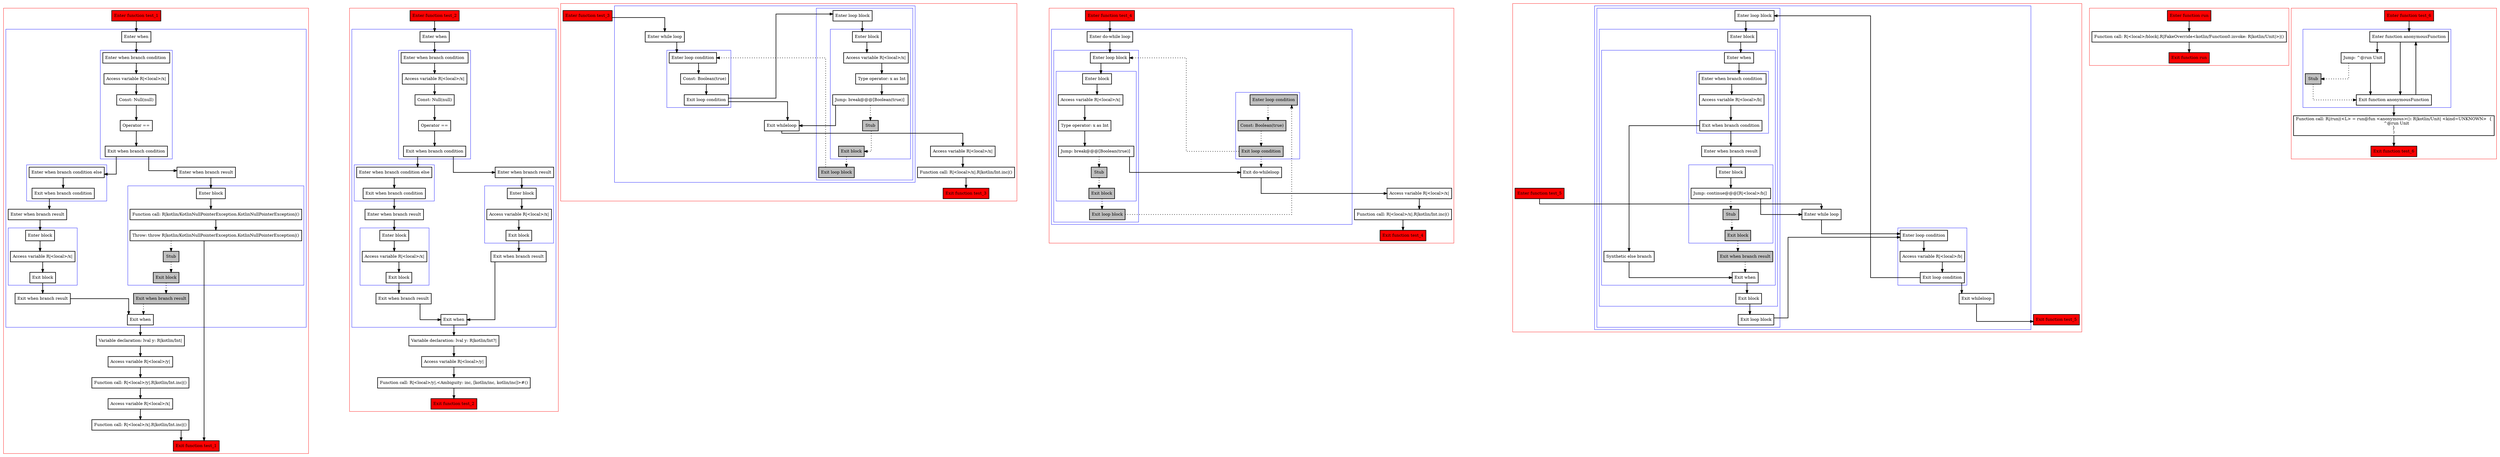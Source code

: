 digraph jumps_kt {
    graph [splines=ortho nodesep=3]
    node [shape=box penwidth=2]
    edge [penwidth=2]

    subgraph cluster_0 {
    color=red
    0 [label="Enter function test_1" style="filled" fillcolor=red];
    subgraph cluster_1 {
    color=blue
    1 [label="Enter when"];
    subgraph cluster_2 {
    color=blue
    2 [label="Enter when branch condition "];
    3 [label="Access variable R|<local>/x|"];
    4 [label="Const: Null(null)"];
    5 [label="Operator =="];
    6 [label="Exit when branch condition"];
    }
    subgraph cluster_3 {
    color=blue
    7 [label="Enter when branch condition else"];
    8 [label="Exit when branch condition"];
    }
    9 [label="Enter when branch result"];
    subgraph cluster_4 {
    color=blue
    10 [label="Enter block"];
    11 [label="Access variable R|<local>/x|"];
    12 [label="Exit block"];
    }
    13 [label="Exit when branch result"];
    14 [label="Enter when branch result"];
    subgraph cluster_5 {
    color=blue
    15 [label="Enter block"];
    16 [label="Function call: R|kotlin/KotlinNullPointerException.KotlinNullPointerException|()"];
    17 [label="Throw: throw R|kotlin/KotlinNullPointerException.KotlinNullPointerException|()"];
    18 [label="Stub" style="filled" fillcolor=gray];
    19 [label="Exit block" style="filled" fillcolor=gray];
    }
    20 [label="Exit when branch result" style="filled" fillcolor=gray];
    21 [label="Exit when"];
    }
    22 [label="Variable declaration: lval y: R|kotlin/Int|"];
    23 [label="Access variable R|<local>/y|"];
    24 [label="Function call: R|<local>/y|.R|kotlin/Int.inc|()"];
    25 [label="Access variable R|<local>/x|"];
    26 [label="Function call: R|<local>/x|.R|kotlin/Int.inc|()"];
    27 [label="Exit function test_1" style="filled" fillcolor=red];
    }

    0 -> {1};
    1 -> {2};
    2 -> {3};
    3 -> {4};
    4 -> {5};
    5 -> {6};
    6 -> {14 7};
    7 -> {8};
    8 -> {9};
    9 -> {10};
    10 -> {11};
    11 -> {12};
    12 -> {13};
    13 -> {21};
    14 -> {15};
    15 -> {16};
    16 -> {17};
    17 -> {27};
    17 -> {18} [style=dotted];
    18 -> {19} [style=dotted];
    19 -> {20} [style=dotted];
    20 -> {21} [style=dotted];
    21 -> {22};
    22 -> {23};
    23 -> {24};
    24 -> {25};
    25 -> {26};
    26 -> {27};

    subgraph cluster_6 {
    color=red
    28 [label="Enter function test_2" style="filled" fillcolor=red];
    subgraph cluster_7 {
    color=blue
    29 [label="Enter when"];
    subgraph cluster_8 {
    color=blue
    30 [label="Enter when branch condition "];
    31 [label="Access variable R|<local>/x|"];
    32 [label="Const: Null(null)"];
    33 [label="Operator =="];
    34 [label="Exit when branch condition"];
    }
    subgraph cluster_9 {
    color=blue
    35 [label="Enter when branch condition else"];
    36 [label="Exit when branch condition"];
    }
    37 [label="Enter when branch result"];
    subgraph cluster_10 {
    color=blue
    38 [label="Enter block"];
    39 [label="Access variable R|<local>/x|"];
    40 [label="Exit block"];
    }
    41 [label="Exit when branch result"];
    42 [label="Enter when branch result"];
    subgraph cluster_11 {
    color=blue
    43 [label="Enter block"];
    44 [label="Access variable R|<local>/x|"];
    45 [label="Exit block"];
    }
    46 [label="Exit when branch result"];
    47 [label="Exit when"];
    }
    48 [label="Variable declaration: lval y: R|kotlin/Int?|"];
    49 [label="Access variable R|<local>/y|"];
    50 [label="Function call: R|<local>/y|.<Ambiguity: inc, [kotlin/inc, kotlin/inc]>#()"];
    51 [label="Exit function test_2" style="filled" fillcolor=red];
    }

    28 -> {29};
    29 -> {30};
    30 -> {31};
    31 -> {32};
    32 -> {33};
    33 -> {34};
    34 -> {42 35};
    35 -> {36};
    36 -> {37};
    37 -> {38};
    38 -> {39};
    39 -> {40};
    40 -> {41};
    41 -> {47};
    42 -> {43};
    43 -> {44};
    44 -> {45};
    45 -> {46};
    46 -> {47};
    47 -> {48};
    48 -> {49};
    49 -> {50};
    50 -> {51};

    subgraph cluster_12 {
    color=red
    52 [label="Enter function test_3" style="filled" fillcolor=red];
    subgraph cluster_13 {
    color=blue
    53 [label="Enter while loop"];
    subgraph cluster_14 {
    color=blue
    54 [label="Enter loop condition"];
    55 [label="Const: Boolean(true)"];
    56 [label="Exit loop condition"];
    }
    subgraph cluster_15 {
    color=blue
    57 [label="Enter loop block"];
    subgraph cluster_16 {
    color=blue
    58 [label="Enter block"];
    59 [label="Access variable R|<local>/x|"];
    60 [label="Type operator: x as Int"];
    61 [label="Jump: break@@@[Boolean(true)] "];
    62 [label="Stub" style="filled" fillcolor=gray];
    63 [label="Exit block" style="filled" fillcolor=gray];
    }
    64 [label="Exit loop block" style="filled" fillcolor=gray];
    }
    65 [label="Exit whileloop"];
    }
    66 [label="Access variable R|<local>/x|"];
    67 [label="Function call: R|<local>/x|.R|kotlin/Int.inc|()"];
    68 [label="Exit function test_3" style="filled" fillcolor=red];
    }

    52 -> {53};
    53 -> {54};
    54 -> {55};
    55 -> {56};
    56 -> {65 57};
    57 -> {58};
    58 -> {59};
    59 -> {60};
    60 -> {61};
    61 -> {65};
    61 -> {62} [style=dotted];
    62 -> {63} [style=dotted];
    63 -> {64} [style=dotted];
    64 -> {54} [style=dotted];
    65 -> {66};
    66 -> {67};
    67 -> {68};

    subgraph cluster_17 {
    color=red
    69 [label="Enter function test_4" style="filled" fillcolor=red];
    subgraph cluster_18 {
    color=blue
    70 [label="Enter do-while loop"];
    subgraph cluster_19 {
    color=blue
    71 [label="Enter loop block"];
    subgraph cluster_20 {
    color=blue
    72 [label="Enter block"];
    73 [label="Access variable R|<local>/x|"];
    74 [label="Type operator: x as Int"];
    75 [label="Jump: break@@@[Boolean(true)] "];
    76 [label="Stub" style="filled" fillcolor=gray];
    77 [label="Exit block" style="filled" fillcolor=gray];
    }
    78 [label="Exit loop block" style="filled" fillcolor=gray];
    }
    subgraph cluster_21 {
    color=blue
    79 [label="Enter loop condition" style="filled" fillcolor=gray];
    80 [label="Const: Boolean(true)" style="filled" fillcolor=gray];
    81 [label="Exit loop condition" style="filled" fillcolor=gray];
    }
    82 [label="Exit do-whileloop"];
    }
    83 [label="Access variable R|<local>/x|"];
    84 [label="Function call: R|<local>/x|.R|kotlin/Int.inc|()"];
    85 [label="Exit function test_4" style="filled" fillcolor=red];
    }

    69 -> {70};
    70 -> {71};
    71 -> {72};
    72 -> {73};
    73 -> {74};
    74 -> {75};
    75 -> {82};
    75 -> {76} [style=dotted];
    76 -> {77} [style=dotted];
    77 -> {78} [style=dotted];
    78 -> {79} [style=dotted];
    79 -> {80} [style=dotted];
    80 -> {81} [style=dotted];
    81 -> {71 82} [style=dotted];
    82 -> {83};
    83 -> {84};
    84 -> {85};

    subgraph cluster_22 {
    color=red
    86 [label="Enter function test_5" style="filled" fillcolor=red];
    subgraph cluster_23 {
    color=blue
    87 [label="Enter while loop"];
    subgraph cluster_24 {
    color=blue
    88 [label="Enter loop condition"];
    89 [label="Access variable R|<local>/b|"];
    90 [label="Exit loop condition"];
    }
    subgraph cluster_25 {
    color=blue
    91 [label="Enter loop block"];
    subgraph cluster_26 {
    color=blue
    92 [label="Enter block"];
    subgraph cluster_27 {
    color=blue
    93 [label="Enter when"];
    subgraph cluster_28 {
    color=blue
    94 [label="Enter when branch condition "];
    95 [label="Access variable R|<local>/b|"];
    96 [label="Exit when branch condition"];
    }
    97 [label="Synthetic else branch"];
    98 [label="Enter when branch result"];
    subgraph cluster_29 {
    color=blue
    99 [label="Enter block"];
    100 [label="Jump: continue@@@[R|<local>/b|] "];
    101 [label="Stub" style="filled" fillcolor=gray];
    102 [label="Exit block" style="filled" fillcolor=gray];
    }
    103 [label="Exit when branch result" style="filled" fillcolor=gray];
    104 [label="Exit when"];
    }
    105 [label="Exit block"];
    }
    106 [label="Exit loop block"];
    }
    107 [label="Exit whileloop"];
    }
    108 [label="Exit function test_5" style="filled" fillcolor=red];
    }

    86 -> {87};
    87 -> {88};
    88 -> {89};
    89 -> {90};
    90 -> {107 91};
    91 -> {92};
    92 -> {93};
    93 -> {94};
    94 -> {95};
    95 -> {96};
    96 -> {98 97};
    97 -> {104};
    98 -> {99};
    99 -> {100};
    100 -> {87};
    100 -> {101} [style=dotted];
    101 -> {102} [style=dotted];
    102 -> {103} [style=dotted];
    103 -> {104} [style=dotted];
    104 -> {105};
    105 -> {106};
    106 -> {88};
    107 -> {108};

    subgraph cluster_30 {
    color=red
    109 [label="Enter function run" style="filled" fillcolor=red];
    110 [label="Function call: R|<local>/block|.R|FakeOverride<kotlin/Function0.invoke: R|kotlin/Unit|>|()"];
    111 [label="Exit function run" style="filled" fillcolor=red];
    }

    109 -> {110};
    110 -> {111};

    subgraph cluster_31 {
    color=red
    112 [label="Enter function test_6" style="filled" fillcolor=red];
    subgraph cluster_32 {
    color=blue
    113 [label="Enter function anonymousFunction"];
    114 [label="Jump: ^@run Unit"];
    115 [label="Stub" style="filled" fillcolor=gray];
    116 [label="Exit function anonymousFunction"];
    }
    117 [label="Function call: R|/run|(<L> = run@fun <anonymous>(): R|kotlin/Unit| <kind=UNKNOWN>  {
    ^@run Unit
}
)"];
    118 [label="Exit function test_6" style="filled" fillcolor=red];
    }

    112 -> {113};
    113 -> {116 114};
    114 -> {116};
    114 -> {115} [style=dotted];
    115 -> {116} [style=dotted];
    116 -> {113 117};
    117 -> {118};

}
